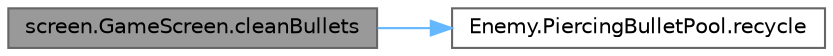 digraph "screen.GameScreen.cleanBullets"
{
 // LATEX_PDF_SIZE
  bgcolor="transparent";
  edge [fontname=Helvetica,fontsize=10,labelfontname=Helvetica,labelfontsize=10];
  node [fontname=Helvetica,fontsize=10,shape=box,height=0.2,width=0.4];
  rankdir="LR";
  Node1 [id="Node000001",label="screen.GameScreen.cleanBullets",height=0.2,width=0.4,color="gray40", fillcolor="grey60", style="filled", fontcolor="black",tooltip="Cleans bullets that go off screen."];
  Node1 -> Node2 [id="edge1_Node000001_Node000002",color="steelblue1",style="solid",tooltip=" "];
  Node2 [id="Node000002",label="Enemy.PiercingBulletPool.recycle",height=0.2,width=0.4,color="grey40", fillcolor="white", style="filled",URL="$class_enemy_1_1_piercing_bullet_pool.html#a2ec7d1e3465b734deb8cd19377e9c84c",tooltip="Adds one or more bullets to the list of available ones."];
}
